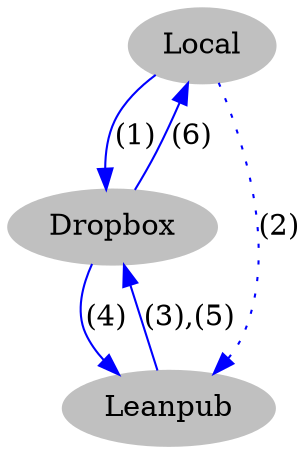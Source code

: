 
digraph G {
	edge [color=blue];
	node [style=filled,color="gray"];
    Local -> Dropbox [label="(1)"];
    Dropbox -> Local [label="(6)"];
    Leanpub -> Dropbox [label="(3),(5)"];
    Dropbox -> Leanpub [label="(4)"];
    Local -> Leanpub [style=dotted,label="(2)"];
}
